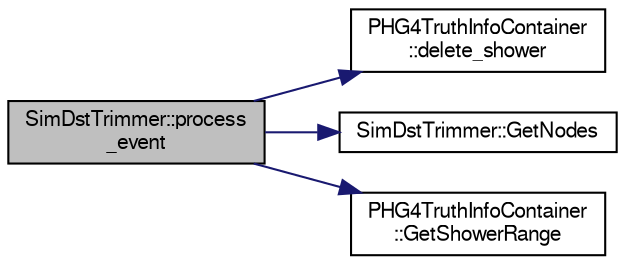 digraph "SimDstTrimmer::process_event"
{
  bgcolor="transparent";
  edge [fontname="FreeSans",fontsize="10",labelfontname="FreeSans",labelfontsize="10"];
  node [fontname="FreeSans",fontsize="10",shape=record];
  rankdir="LR";
  Node1 [label="SimDstTrimmer::process\l_event",height=0.2,width=0.4,color="black", fillcolor="grey75", style="filled" fontcolor="black"];
  Node1 -> Node2 [color="midnightblue",fontsize="10",style="solid",fontname="FreeSans"];
  Node2 [label="PHG4TruthInfoContainer\l::delete_shower",height=0.2,width=0.4,color="black",URL="$da/d6c/classPHG4TruthInfoContainer.html#a1e640d02fdcd9a0e4c6babce6e9cc86c"];
  Node1 -> Node3 [color="midnightblue",fontsize="10",style="solid",fontname="FreeSans"];
  Node3 [label="SimDstTrimmer::GetNodes",height=0.2,width=0.4,color="black",URL="$de/d85/classSimDstTrimmer.html#a507983e298df6ef550abd599024f9aa9"];
  Node1 -> Node4 [color="midnightblue",fontsize="10",style="solid",fontname="FreeSans"];
  Node4 [label="PHG4TruthInfoContainer\l::GetShowerRange",height=0.2,width=0.4,color="black",URL="$da/d6c/classPHG4TruthInfoContainer.html#ac6b9ed0a4bd663427a44f8b0518db0c3",tooltip="Get a range of iterators covering the entire container. "];
}
